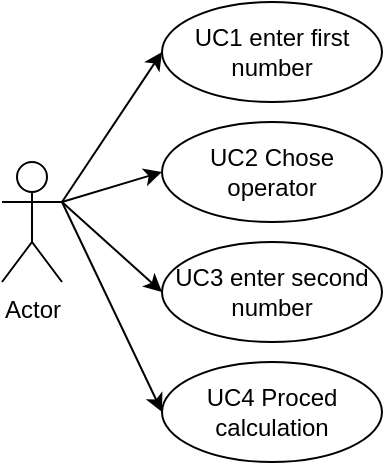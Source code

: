 <mxfile>
    <diagram id="s3AlwVDzS5KX6rLaZLbC" name="Page-1">
        <mxGraphModel dx="563" dy="474" grid="1" gridSize="10" guides="1" tooltips="1" connect="1" arrows="1" fold="1" page="1" pageScale="1" pageWidth="850" pageHeight="1100" background="none" math="0" shadow="0">
            <root>
                <mxCell id="0"/>
                <mxCell id="1" parent="0"/>
                <mxCell id="11" style="edgeStyle=none;html=1;exitX=1;exitY=0.333;exitDx=0;exitDy=0;exitPerimeter=0;entryX=0;entryY=0.5;entryDx=0;entryDy=0;rounded=0;" edge="1" parent="1" source="2" target="3">
                    <mxGeometry relative="1" as="geometry"/>
                </mxCell>
                <mxCell id="12" style="edgeStyle=none;html=1;exitX=1;exitY=0.333;exitDx=0;exitDy=0;exitPerimeter=0;entryX=0;entryY=0.5;entryDx=0;entryDy=0;rounded=0;" edge="1" parent="1" source="2" target="7">
                    <mxGeometry relative="1" as="geometry"/>
                </mxCell>
                <mxCell id="13" style="edgeStyle=none;html=1;exitX=1;exitY=0.333;exitDx=0;exitDy=0;exitPerimeter=0;entryX=0;entryY=0.5;entryDx=0;entryDy=0;rounded=0;" edge="1" parent="1" source="2" target="9">
                    <mxGeometry relative="1" as="geometry"/>
                </mxCell>
                <mxCell id="14" style="edgeStyle=none;html=1;exitX=1;exitY=0.333;exitDx=0;exitDy=0;exitPerimeter=0;entryX=0;entryY=0.5;entryDx=0;entryDy=0;rounded=0;" edge="1" parent="1" source="2" target="10">
                    <mxGeometry relative="1" as="geometry"/>
                </mxCell>
                <mxCell id="2" value="Actor" style="shape=umlActor;verticalLabelPosition=bottom;verticalAlign=top;html=1;outlineConnect=0;rounded=0;" vertex="1" parent="1">
                    <mxGeometry x="50" y="180" width="30" height="60" as="geometry"/>
                </mxCell>
                <mxCell id="3" value="UC1 enter first number&lt;br&gt;" style="ellipse;whiteSpace=wrap;html=1;rounded=0;" vertex="1" parent="1">
                    <mxGeometry x="130" y="100" width="110" height="50" as="geometry"/>
                </mxCell>
                <mxCell id="7" value="UC2 Chose operator" style="ellipse;whiteSpace=wrap;html=1;rounded=0;" vertex="1" parent="1">
                    <mxGeometry x="130" y="160" width="110" height="50" as="geometry"/>
                </mxCell>
                <mxCell id="9" value="UC3 enter second number" style="ellipse;whiteSpace=wrap;html=1;rounded=0;" vertex="1" parent="1">
                    <mxGeometry x="130" y="220" width="110" height="50" as="geometry"/>
                </mxCell>
                <mxCell id="10" value="UC4 Proced calculation" style="ellipse;whiteSpace=wrap;html=1;rounded=0;" vertex="1" parent="1">
                    <mxGeometry x="130" y="280" width="110" height="50" as="geometry"/>
                </mxCell>
            </root>
        </mxGraphModel>
    </diagram>
</mxfile>